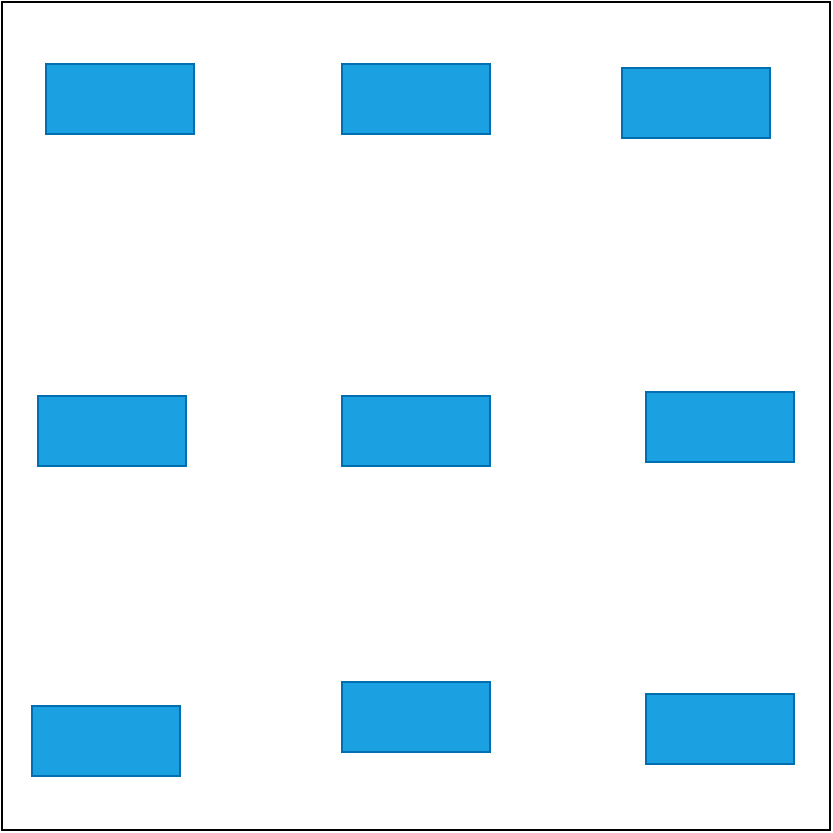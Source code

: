 <mxfile>
    <diagram id="oroqX_-_TFJaTOQyfYk9" name="第 1 页">
        <mxGraphModel dx="774" dy="489" grid="0" gridSize="10" guides="1" tooltips="1" connect="1" arrows="1" fold="1" page="1" pageScale="1" pageWidth="827" pageHeight="1169" math="0" shadow="0">
            <root>
                <mxCell id="0"/>
                <mxCell id="1" parent="0"/>
                <mxCell id="2" value="" style="whiteSpace=wrap;html=1;aspect=fixed;fillColor=#FFFFFF;" vertex="1" parent="1">
                    <mxGeometry x="155" y="10" width="414" height="414" as="geometry"/>
                </mxCell>
                <mxCell id="3" value="" style="rounded=0;whiteSpace=wrap;html=1;fillColor=#1ba1e2;fontColor=#ffffff;strokeColor=#006EAF;" vertex="1" parent="1">
                    <mxGeometry x="177" y="41" width="74" height="35" as="geometry"/>
                </mxCell>
                <mxCell id="4" value="" style="rounded=0;whiteSpace=wrap;html=1;fillColor=#1ba1e2;fontColor=#ffffff;strokeColor=#006EAF;" vertex="1" parent="1">
                    <mxGeometry x="325" y="41" width="74" height="35" as="geometry"/>
                </mxCell>
                <mxCell id="5" value="" style="rounded=0;whiteSpace=wrap;html=1;fillColor=#1ba1e2;fontColor=#ffffff;strokeColor=#006EAF;" vertex="1" parent="1">
                    <mxGeometry x="465" y="43" width="74" height="35" as="geometry"/>
                </mxCell>
                <mxCell id="6" value="" style="rounded=0;whiteSpace=wrap;html=1;fillColor=#1ba1e2;fontColor=#ffffff;strokeColor=#006EAF;" vertex="1" parent="1">
                    <mxGeometry x="170" y="362" width="74" height="35" as="geometry"/>
                </mxCell>
                <mxCell id="7" value="" style="rounded=0;whiteSpace=wrap;html=1;fillColor=#1ba1e2;fontColor=#ffffff;strokeColor=#006EAF;" vertex="1" parent="1">
                    <mxGeometry x="325" y="207" width="74" height="35" as="geometry"/>
                </mxCell>
                <mxCell id="8" value="" style="rounded=0;whiteSpace=wrap;html=1;fillColor=#1ba1e2;fontColor=#ffffff;strokeColor=#006EAF;" vertex="1" parent="1">
                    <mxGeometry x="477" y="356" width="74" height="35" as="geometry"/>
                </mxCell>
                <mxCell id="9" value="" style="rounded=0;whiteSpace=wrap;html=1;fillColor=#1ba1e2;fontColor=#ffffff;strokeColor=#006EAF;" vertex="1" parent="1">
                    <mxGeometry x="477" y="205" width="74" height="35" as="geometry"/>
                </mxCell>
                <mxCell id="10" value="" style="rounded=0;whiteSpace=wrap;html=1;fillColor=#1ba1e2;fontColor=#ffffff;strokeColor=#006EAF;" vertex="1" parent="1">
                    <mxGeometry x="173" y="207" width="74" height="35" as="geometry"/>
                </mxCell>
                <mxCell id="11" value="" style="rounded=0;whiteSpace=wrap;html=1;fillColor=#1ba1e2;fontColor=#ffffff;strokeColor=#006EAF;" vertex="1" parent="1">
                    <mxGeometry x="325" y="350" width="74" height="35" as="geometry"/>
                </mxCell>
            </root>
        </mxGraphModel>
    </diagram>
</mxfile>